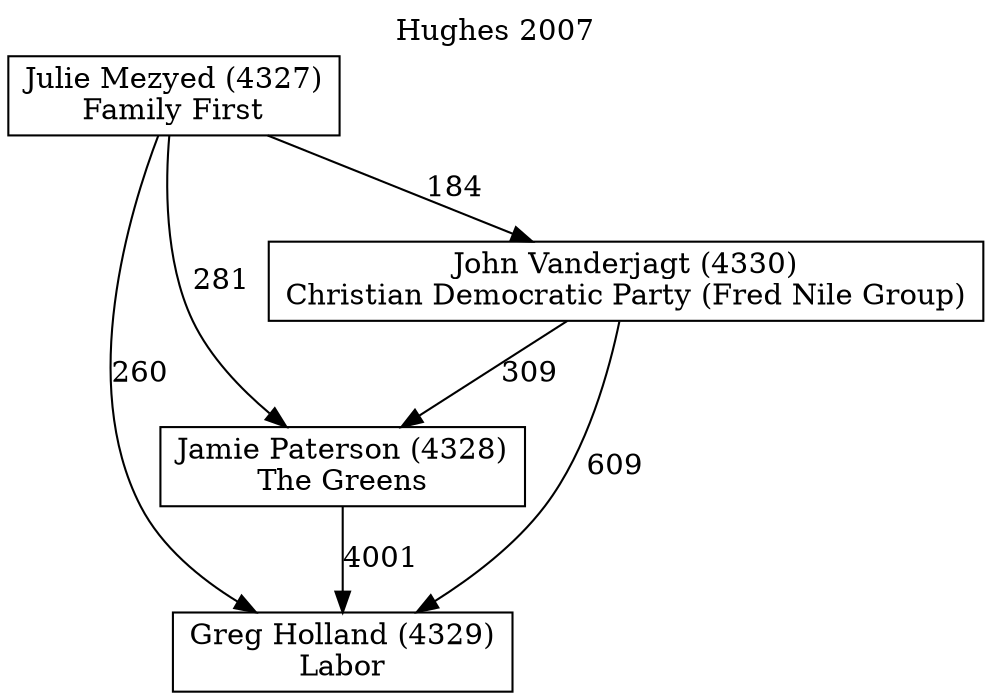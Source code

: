 // House preference flow
digraph "Greg Holland (4329)_Hughes_2007" {
	graph [label="Hughes 2007" labelloc=t mclimit=10]
	node [shape=box]
	"Greg Holland (4329)" [label="Greg Holland (4329)
Labor"]
	"Jamie Paterson (4328)" [label="Jamie Paterson (4328)
The Greens"]
	"John Vanderjagt (4330)" [label="John Vanderjagt (4330)
Christian Democratic Party (Fred Nile Group)"]
	"Julie Mezyed (4327)" [label="Julie Mezyed (4327)
Family First"]
	"Jamie Paterson (4328)" -> "Greg Holland (4329)" [label=4001]
	"John Vanderjagt (4330)" -> "Jamie Paterson (4328)" [label=309]
	"Julie Mezyed (4327)" -> "John Vanderjagt (4330)" [label=184]
	"John Vanderjagt (4330)" -> "Greg Holland (4329)" [label=609]
	"Julie Mezyed (4327)" -> "Greg Holland (4329)" [label=260]
	"Julie Mezyed (4327)" -> "Jamie Paterson (4328)" [label=281]
}
